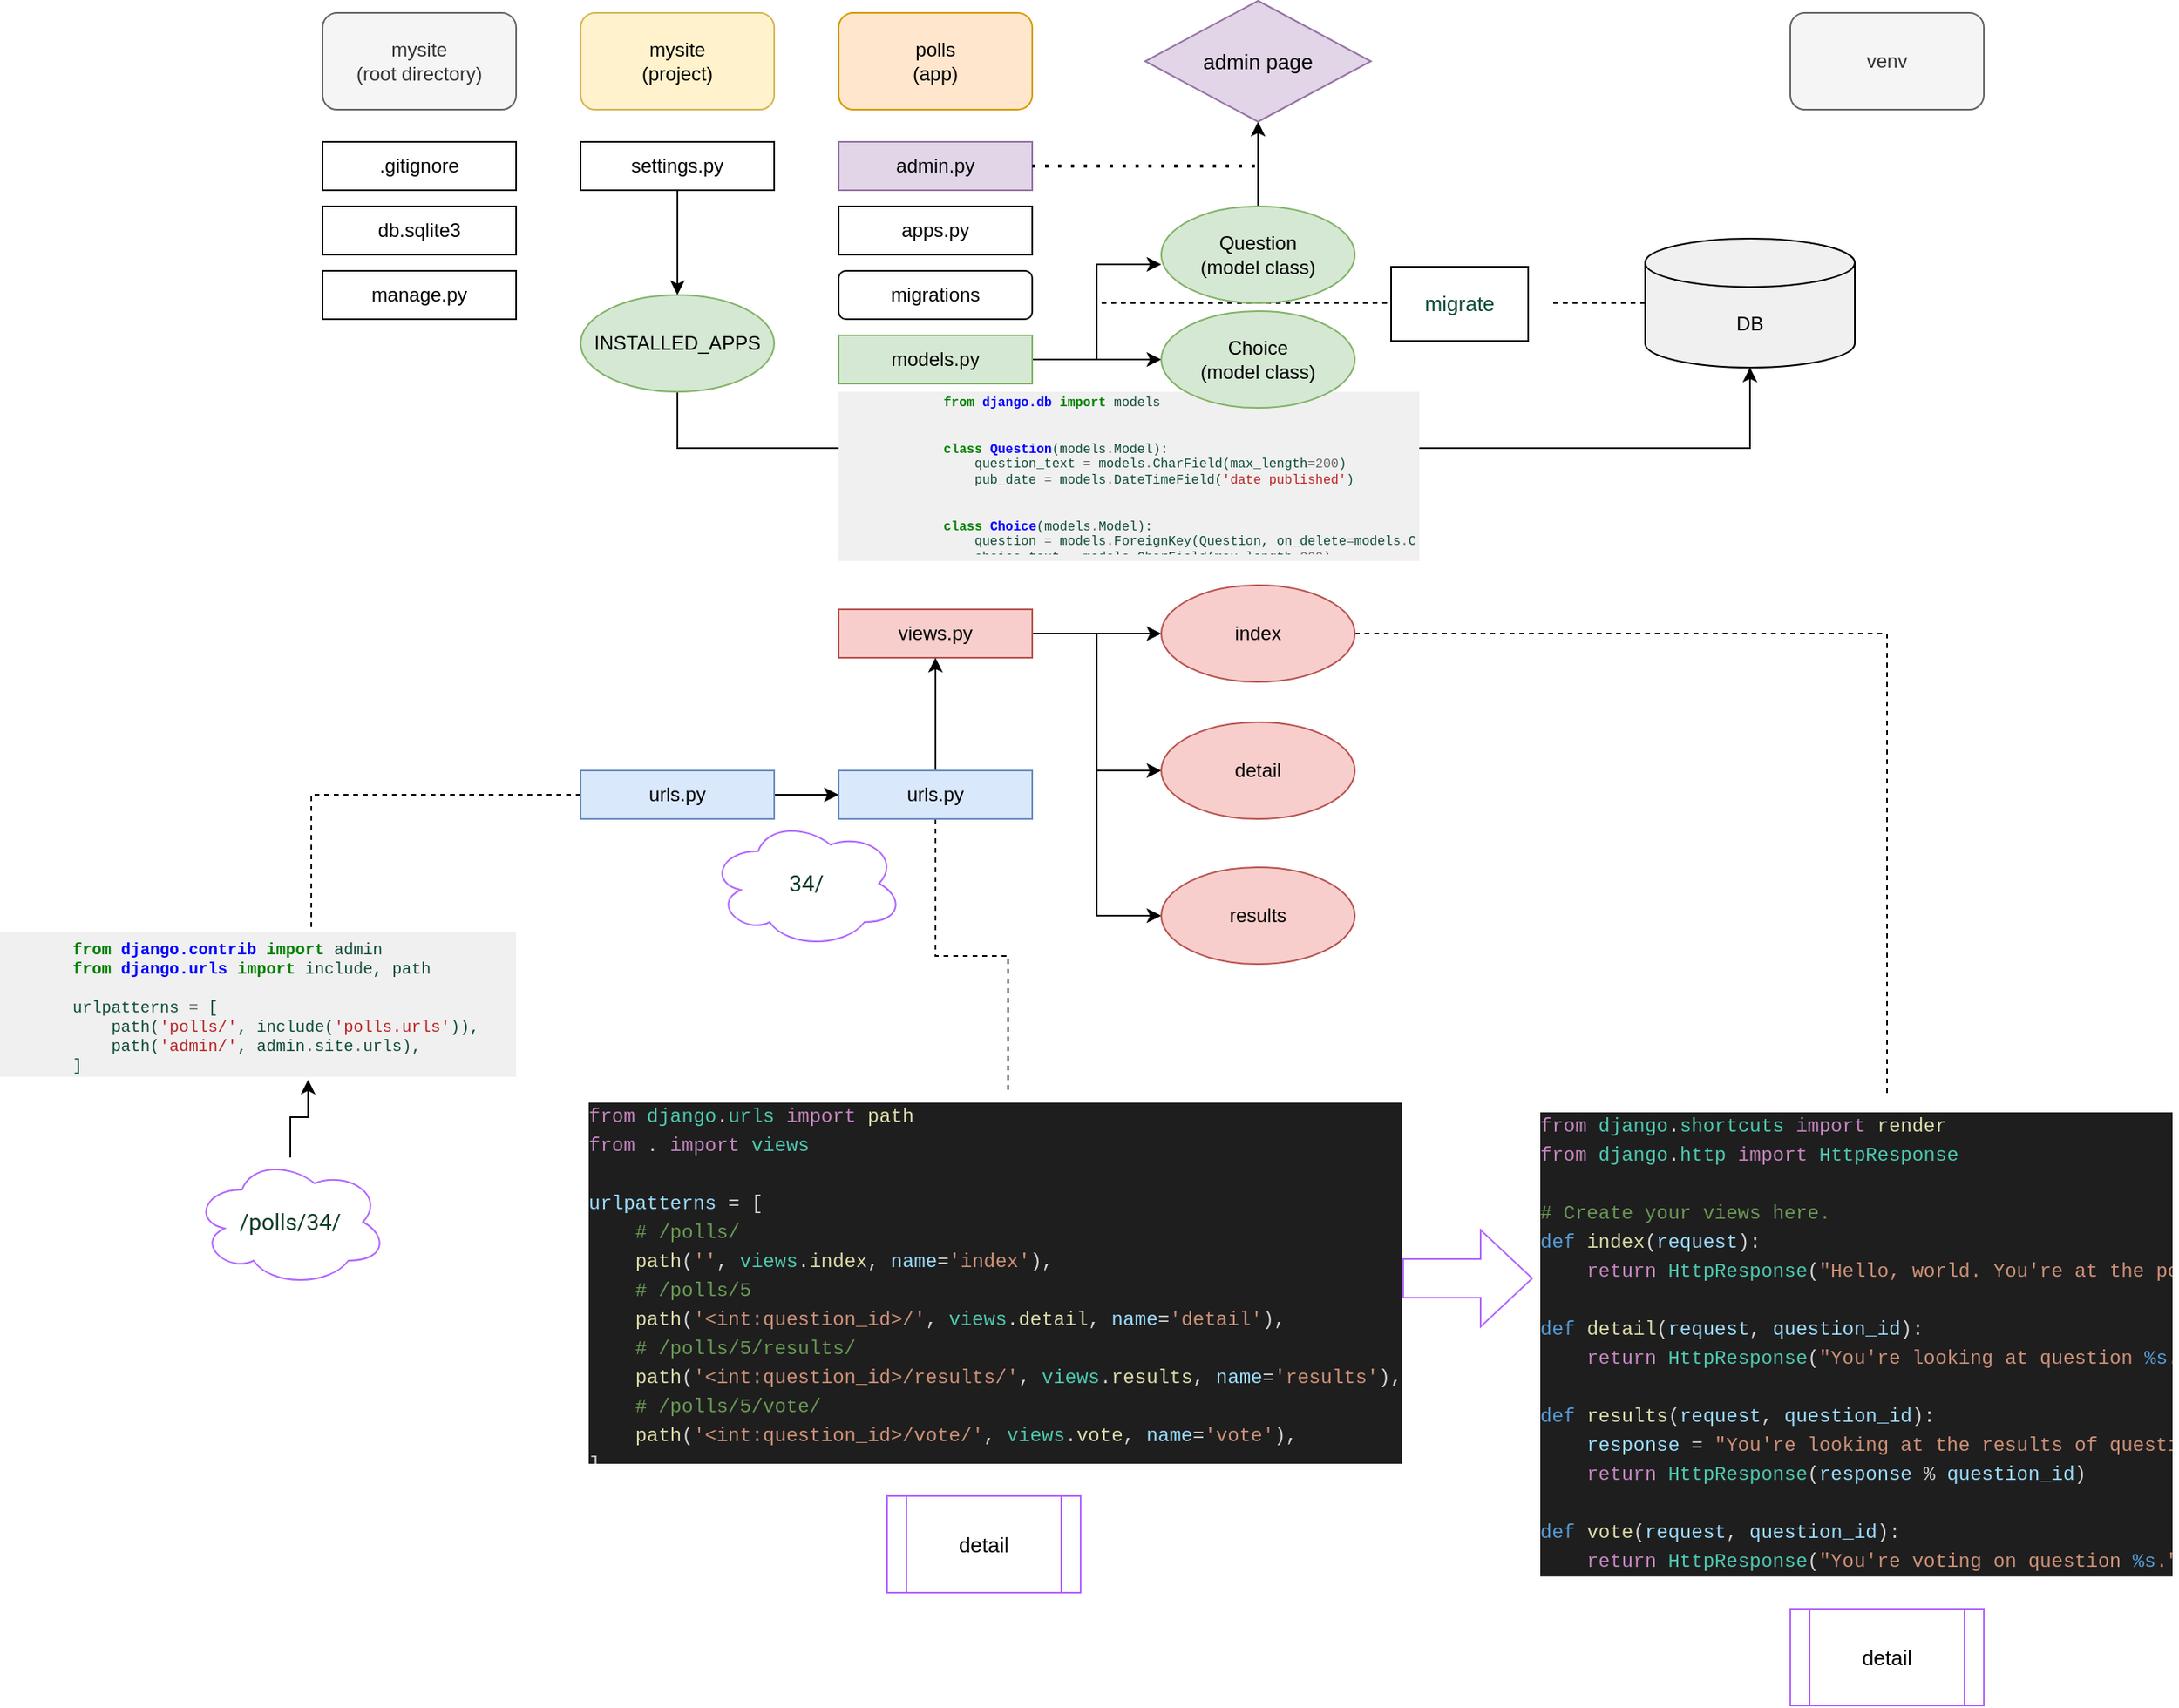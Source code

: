 <mxfile version="15.0.6" type="device"><diagram id="5Y-TuCIRkv6hMCjjfvMP" name="Page-1"><mxGraphModel dx="1869" dy="765" grid="1" gridSize="10" guides="1" tooltips="1" connect="1" arrows="1" fold="1" page="1" pageScale="1" pageWidth="827" pageHeight="1169" math="0" shadow="0"><root><mxCell id="0"/><mxCell id="1" parent="0"/><mxCell id="mrNbtPXrURU2hSH1dkUF-2" value="mysite&lt;br&gt;(project)" style="rounded=1;whiteSpace=wrap;html=1;fillColor=#fff2cc;strokeColor=#d6b656;" parent="1" vertex="1"><mxGeometry x="200" y="40" width="120" height="60" as="geometry"/></mxCell><mxCell id="mrNbtPXrURU2hSH1dkUF-3" value="mysite&lt;br&gt;(root directory)" style="rounded=1;whiteSpace=wrap;html=1;fillColor=#f5f5f5;strokeColor=#666666;fontColor=#333333;" parent="1" vertex="1"><mxGeometry x="40" y="40" width="120" height="60" as="geometry"/></mxCell><mxCell id="mrNbtPXrURU2hSH1dkUF-4" value="polls&lt;br&gt;(app)" style="rounded=1;whiteSpace=wrap;html=1;fillColor=#ffe6cc;strokeColor=#d79b00;" parent="1" vertex="1"><mxGeometry x="360" y="40" width="120" height="60" as="geometry"/></mxCell><mxCell id="mrNbtPXrURU2hSH1dkUF-6" value=".gitignore" style="rounded=0;whiteSpace=wrap;html=1;" parent="1" vertex="1"><mxGeometry x="40" y="120" width="120" height="30" as="geometry"/></mxCell><mxCell id="mrNbtPXrURU2hSH1dkUF-10" value="db.sqlite3" style="rounded=0;whiteSpace=wrap;html=1;" parent="1" vertex="1"><mxGeometry x="40" y="160" width="120" height="30" as="geometry"/></mxCell><mxCell id="mrNbtPXrURU2hSH1dkUF-11" value="manage.py" style="rounded=0;whiteSpace=wrap;html=1;" parent="1" vertex="1"><mxGeometry x="40" y="200" width="120" height="30" as="geometry"/></mxCell><mxCell id="nq8Motgy_iEgFqAY7akt-18" value="" style="edgeStyle=orthogonalEdgeStyle;rounded=0;orthogonalLoop=1;jettySize=auto;html=1;" edge="1" parent="1" source="mrNbtPXrURU2hSH1dkUF-12" target="nq8Motgy_iEgFqAY7akt-17"><mxGeometry relative="1" as="geometry"/></mxCell><mxCell id="mrNbtPXrURU2hSH1dkUF-12" value="settings.py" style="rounded=0;whiteSpace=wrap;html=1;" parent="1" vertex="1"><mxGeometry x="200" y="120" width="120" height="30" as="geometry"/></mxCell><mxCell id="mrNbtPXrURU2hSH1dkUF-13" value="venv" style="rounded=1;whiteSpace=wrap;html=1;fillColor=#f5f5f5;strokeColor=#666666;fontColor=#333333;" parent="1" vertex="1"><mxGeometry x="950" y="40" width="120" height="60" as="geometry"/></mxCell><mxCell id="nq8Motgy_iEgFqAY7akt-3" style="edgeStyle=orthogonalEdgeStyle;rounded=0;orthogonalLoop=1;jettySize=auto;html=1;" edge="1" parent="1" source="mrNbtPXrURU2hSH1dkUF-14" target="mrNbtPXrURU2hSH1dkUF-24"><mxGeometry relative="1" as="geometry"><Array as="points"><mxPoint x="260" y="525"/></Array></mxGeometry></mxCell><mxCell id="nq8Motgy_iEgFqAY7akt-56" style="edgeStyle=orthogonalEdgeStyle;rounded=0;orthogonalLoop=1;jettySize=auto;html=1;entryX=0.603;entryY=-0.003;entryDx=0;entryDy=0;entryPerimeter=0;dashed=1;fontFamily=Helvetica;fontSize=13;endArrow=none;endFill=0;" edge="1" parent="1" source="mrNbtPXrURU2hSH1dkUF-14" target="nq8Motgy_iEgFqAY7akt-7"><mxGeometry relative="1" as="geometry"/></mxCell><mxCell id="mrNbtPXrURU2hSH1dkUF-14" value="urls.py" style="rounded=0;whiteSpace=wrap;html=1;fillColor=#dae8fc;strokeColor=#6c8ebf;" parent="1" vertex="1"><mxGeometry x="200" y="510" width="120" height="30" as="geometry"/></mxCell><mxCell id="nq8Motgy_iEgFqAY7akt-37" style="edgeStyle=orthogonalEdgeStyle;rounded=0;orthogonalLoop=1;jettySize=auto;html=1;entryX=0.5;entryY=1;entryDx=0;entryDy=0;fontFamily=Helvetica;fontSize=13;exitX=0.5;exitY=0;exitDx=0;exitDy=0;" edge="1" parent="1" source="nq8Motgy_iEgFqAY7akt-28" target="nq8Motgy_iEgFqAY7akt-33"><mxGeometry relative="1" as="geometry"/></mxCell><mxCell id="mrNbtPXrURU2hSH1dkUF-16" value="admin.py" style="rounded=0;whiteSpace=wrap;html=1;fillColor=#e1d5e7;strokeColor=#9673a6;" parent="1" vertex="1"><mxGeometry x="360" y="120" width="120" height="30" as="geometry"/></mxCell><mxCell id="mrNbtPXrURU2hSH1dkUF-17" value="apps.py" style="rounded=0;whiteSpace=wrap;html=1;" parent="1" vertex="1"><mxGeometry x="360" y="160" width="120" height="30" as="geometry"/></mxCell><mxCell id="mrNbtPXrURU2hSH1dkUF-19" value="migrations" style="rounded=1;whiteSpace=wrap;html=1;" parent="1" vertex="1"><mxGeometry x="360" y="200" width="120" height="30" as="geometry"/></mxCell><mxCell id="nq8Motgy_iEgFqAY7akt-31" value="" style="edgeStyle=orthogonalEdgeStyle;rounded=0;orthogonalLoop=1;jettySize=auto;html=1;fontFamily=Helvetica;fontSize=13;" edge="1" parent="1" source="mrNbtPXrURU2hSH1dkUF-20" target="nq8Motgy_iEgFqAY7akt-30"><mxGeometry relative="1" as="geometry"/></mxCell><mxCell id="nq8Motgy_iEgFqAY7akt-36" style="edgeStyle=orthogonalEdgeStyle;rounded=0;orthogonalLoop=1;jettySize=auto;html=1;fontFamily=Helvetica;fontSize=13;" edge="1" parent="1" source="mrNbtPXrURU2hSH1dkUF-20"><mxGeometry relative="1" as="geometry"><mxPoint x="560" y="196" as="targetPoint"/><Array as="points"><mxPoint x="520" y="255"/><mxPoint x="520" y="196"/></Array></mxGeometry></mxCell><mxCell id="nq8Motgy_iEgFqAY7akt-47" style="edgeStyle=orthogonalEdgeStyle;rounded=0;orthogonalLoop=1;jettySize=auto;html=1;fontFamily=Helvetica;fontSize=13;dashed=1;endArrow=none;endFill=0;" edge="1" parent="1" source="mrNbtPXrURU2hSH1dkUF-20"><mxGeometry relative="1" as="geometry"><mxPoint x="700" y="220" as="targetPoint"/><Array as="points"><mxPoint x="520" y="255"/><mxPoint x="520" y="220"/></Array></mxGeometry></mxCell><mxCell id="mrNbtPXrURU2hSH1dkUF-20" value="models.py" style="rounded=0;whiteSpace=wrap;html=1;fillColor=#d5e8d4;strokeColor=#82b366;" parent="1" vertex="1"><mxGeometry x="360" y="240" width="120" height="30" as="geometry"/></mxCell><mxCell id="nq8Motgy_iEgFqAY7akt-59" style="edgeStyle=orthogonalEdgeStyle;rounded=0;orthogonalLoop=1;jettySize=auto;html=1;entryX=0;entryY=0.5;entryDx=0;entryDy=0;fontFamily=Helvetica;fontSize=13;endArrow=classic;endFill=1;" edge="1" parent="1" source="mrNbtPXrURU2hSH1dkUF-21" target="nq8Motgy_iEgFqAY7akt-53"><mxGeometry relative="1" as="geometry"/></mxCell><mxCell id="nq8Motgy_iEgFqAY7akt-62" style="edgeStyle=orthogonalEdgeStyle;rounded=0;orthogonalLoop=1;jettySize=auto;html=1;entryX=0;entryY=0.5;entryDx=0;entryDy=0;fontFamily=Helvetica;fontSize=13;endArrow=classic;endFill=1;" edge="1" parent="1" source="mrNbtPXrURU2hSH1dkUF-21" target="nq8Motgy_iEgFqAY7akt-60"><mxGeometry relative="1" as="geometry"/></mxCell><mxCell id="nq8Motgy_iEgFqAY7akt-64" style="edgeStyle=orthogonalEdgeStyle;rounded=0;orthogonalLoop=1;jettySize=auto;html=1;entryX=0;entryY=0.5;entryDx=0;entryDy=0;fontFamily=Helvetica;fontSize=13;endArrow=classic;endFill=1;" edge="1" parent="1" source="mrNbtPXrURU2hSH1dkUF-21" target="nq8Motgy_iEgFqAY7akt-61"><mxGeometry relative="1" as="geometry"/></mxCell><mxCell id="mrNbtPXrURU2hSH1dkUF-21" value="views.py" style="rounded=0;whiteSpace=wrap;html=1;fillColor=#f8cecc;strokeColor=#b85450;" parent="1" vertex="1"><mxGeometry x="360" y="410" width="120" height="30" as="geometry"/></mxCell><mxCell id="nq8Motgy_iEgFqAY7akt-11" style="edgeStyle=orthogonalEdgeStyle;rounded=0;orthogonalLoop=1;jettySize=auto;html=1;entryX=0.5;entryY=1;entryDx=0;entryDy=0;" edge="1" parent="1" source="mrNbtPXrURU2hSH1dkUF-24" target="mrNbtPXrURU2hSH1dkUF-21"><mxGeometry relative="1" as="geometry"/></mxCell><mxCell id="nq8Motgy_iEgFqAY7akt-57" style="edgeStyle=orthogonalEdgeStyle;rounded=0;orthogonalLoop=1;jettySize=auto;html=1;entryX=0.5;entryY=0;entryDx=0;entryDy=0;dashed=1;fontFamily=Helvetica;fontSize=13;endArrow=none;endFill=0;" edge="1" parent="1" source="mrNbtPXrURU2hSH1dkUF-24" target="nq8Motgy_iEgFqAY7akt-6"><mxGeometry relative="1" as="geometry"/></mxCell><mxCell id="mrNbtPXrURU2hSH1dkUF-24" value="urls.py" style="rounded=0;whiteSpace=wrap;html=1;fillColor=#dae8fc;strokeColor=#6c8ebf;" parent="1" vertex="1"><mxGeometry x="360" y="510" width="120" height="30" as="geometry"/></mxCell><mxCell id="nq8Motgy_iEgFqAY7akt-6" value="&lt;h1&gt;&lt;pre style=&quot;font-family: &amp;#34;fira mono&amp;#34; , &amp;#34;consolas&amp;#34; , &amp;#34;menlo&amp;#34; , &amp;#34;monaco&amp;#34; , &amp;#34;courier new&amp;#34; , &amp;#34;courier&amp;#34; , monospace ; font-size: 10px ; overflow-wrap: break-word ; color: rgb(12 , 75 , 51) ; margin: 15px 20px ; font-weight: 400&quot;&gt;&lt;div style=&quot;color: rgb(212 , 212 , 212) ; background-color: rgb(30 , 30 , 30) ; font-family: &amp;#34;menlo&amp;#34; , &amp;#34;monaco&amp;#34; , &amp;#34;courier new&amp;#34; , monospace ; font-size: 12px ; line-height: 18px&quot;&gt;&lt;div&gt;&lt;span style=&quot;color: #c586c0&quot;&gt;from&lt;/span&gt; &lt;span style=&quot;color: #4ec9b0&quot;&gt;django&lt;/span&gt;.&lt;span style=&quot;color: #4ec9b0&quot;&gt;urls&lt;/span&gt; &lt;span style=&quot;color: #c586c0&quot;&gt;import&lt;/span&gt; &lt;span style=&quot;color: #dcdcaa&quot;&gt;path&lt;/span&gt;&lt;/div&gt;&lt;div&gt;&lt;span style=&quot;color: #c586c0&quot;&gt;from&lt;/span&gt; . &lt;span style=&quot;color: #c586c0&quot;&gt;import&lt;/span&gt; &lt;span style=&quot;color: #4ec9b0&quot;&gt;views&lt;/span&gt;&lt;/div&gt;&lt;br&gt;&lt;div&gt;&lt;span style=&quot;color: #9cdcfe&quot;&gt;urlpatterns&lt;/span&gt; = [&lt;/div&gt;&lt;div&gt;    &lt;span style=&quot;color: #6a9955&quot;&gt;# /polls/&lt;/span&gt;&lt;/div&gt;&lt;div&gt;    &lt;span style=&quot;color: #dcdcaa&quot;&gt;path&lt;/span&gt;(&lt;span style=&quot;color: #ce9178&quot;&gt;''&lt;/span&gt;, &lt;span style=&quot;color: #4ec9b0&quot;&gt;views&lt;/span&gt;.&lt;span style=&quot;color: #dcdcaa&quot;&gt;index&lt;/span&gt;, &lt;span style=&quot;color: #9cdcfe&quot;&gt;name&lt;/span&gt;=&lt;span style=&quot;color: #ce9178&quot;&gt;'index'&lt;/span&gt;),&lt;/div&gt;&lt;div&gt;    &lt;span style=&quot;color: #6a9955&quot;&gt;# /polls/5&lt;/span&gt;&lt;/div&gt;&lt;div&gt;    &lt;span style=&quot;color: #dcdcaa&quot;&gt;path&lt;/span&gt;(&lt;span style=&quot;color: #ce9178&quot;&gt;'&amp;lt;int:question_id&amp;gt;/'&lt;/span&gt;, &lt;span style=&quot;color: #4ec9b0&quot;&gt;views&lt;/span&gt;.&lt;span style=&quot;color: #dcdcaa&quot;&gt;detail&lt;/span&gt;, &lt;span style=&quot;color: #9cdcfe&quot;&gt;name&lt;/span&gt;=&lt;span style=&quot;color: #ce9178&quot;&gt;'detail'&lt;/span&gt;),&lt;/div&gt;&lt;div&gt;    &lt;span style=&quot;color: #6a9955&quot;&gt;# /polls/5/results/&lt;/span&gt;&lt;/div&gt;&lt;div&gt;    &lt;span style=&quot;color: #dcdcaa&quot;&gt;path&lt;/span&gt;(&lt;span style=&quot;color: #ce9178&quot;&gt;'&amp;lt;int:question_id&amp;gt;/results/'&lt;/span&gt;, &lt;span style=&quot;color: #4ec9b0&quot;&gt;views&lt;/span&gt;.&lt;span style=&quot;color: #dcdcaa&quot;&gt;results&lt;/span&gt;, &lt;span style=&quot;color: #9cdcfe&quot;&gt;name&lt;/span&gt;=&lt;span style=&quot;color: #ce9178&quot;&gt;'results'&lt;/span&gt;),&lt;/div&gt;&lt;div&gt;    &lt;span style=&quot;color: #6a9955&quot;&gt;# /polls/5/vote/&lt;/span&gt;&lt;/div&gt;&lt;div&gt;    &lt;span style=&quot;color: #dcdcaa&quot;&gt;path&lt;/span&gt;(&lt;span style=&quot;color: #ce9178&quot;&gt;'&amp;lt;int:question_id&amp;gt;/vote/'&lt;/span&gt;, &lt;span style=&quot;color: #4ec9b0&quot;&gt;views&lt;/span&gt;.&lt;span style=&quot;color: #dcdcaa&quot;&gt;vote&lt;/span&gt;, &lt;span style=&quot;color: #9cdcfe&quot;&gt;name&lt;/span&gt;=&lt;span style=&quot;color: #ce9178&quot;&gt;'vote'&lt;/span&gt;),&lt;/div&gt;&lt;div&gt;]&lt;/div&gt;&lt;/div&gt;&lt;/pre&gt;&lt;/h1&gt;" style="text;html=1;strokeColor=none;spacing=5;spacingTop=-20;whiteSpace=wrap;overflow=hidden;rounded=0;fillColor=#ffffff;" vertex="1" parent="1"><mxGeometry x="180" y="710" width="570" height="230" as="geometry"/></mxCell><mxCell id="nq8Motgy_iEgFqAY7akt-7" value="&lt;h1&gt;&lt;pre style=&quot;font-family: &amp;#34;fira mono&amp;#34; , &amp;#34;consolas&amp;#34; , &amp;#34;menlo&amp;#34; , &amp;#34;monaco&amp;#34; , &amp;#34;courier new&amp;#34; , &amp;#34;courier&amp;#34; , monospace ; font-size: 10px ; overflow-wrap: break-word ; color: rgb(12 , 75 , 51) ; margin: 15px 20px ; font-weight: 400&quot;&gt;&lt;pre style=&quot;font-family: &amp;#34;fira mono&amp;#34; , &amp;#34;consolas&amp;#34; , &amp;#34;menlo&amp;#34; , &amp;#34;monaco&amp;#34; , &amp;#34;courier new&amp;#34; , &amp;#34;courier&amp;#34; , monospace ; overflow-wrap: break-word ; margin: 15px 20px&quot;&gt;&lt;span class=&quot;kn&quot; style=&quot;color: rgb(0 , 128 , 0) ; font-weight: bold&quot;&gt;from&lt;/span&gt; &lt;span class=&quot;nn&quot; style=&quot;color: rgb(0 , 0 , 255) ; font-weight: bold&quot;&gt;django.contrib&lt;/span&gt; &lt;span class=&quot;kn&quot; style=&quot;color: rgb(0 , 128 , 0) ; font-weight: bold&quot;&gt;import&lt;/span&gt; &lt;span class=&quot;n&quot;&gt;admin&lt;/span&gt;&lt;br/&gt;&lt;span class=&quot;kn&quot; style=&quot;color: rgb(0 , 128 , 0) ; font-weight: bold&quot;&gt;from&lt;/span&gt; &lt;span class=&quot;nn&quot; style=&quot;color: rgb(0 , 0 , 255) ; font-weight: bold&quot;&gt;django.urls&lt;/span&gt; &lt;span class=&quot;kn&quot; style=&quot;color: rgb(0 , 128 , 0) ; font-weight: bold&quot;&gt;import&lt;/span&gt; &lt;span class=&quot;n&quot;&gt;include&lt;/span&gt;&lt;span class=&quot;p&quot;&gt;,&lt;/span&gt; &lt;span class=&quot;n&quot;&gt;path&lt;/span&gt;&lt;br/&gt;&lt;br/&gt;&lt;span class=&quot;n&quot;&gt;urlpatterns&lt;/span&gt; &lt;span class=&quot;o&quot; style=&quot;color: rgb(102 , 102 , 102)&quot;&gt;=&lt;/span&gt; &lt;span class=&quot;p&quot;&gt;[&lt;/span&gt;&lt;br/&gt;    &lt;span class=&quot;n&quot;&gt;path&lt;/span&gt;&lt;span class=&quot;p&quot;&gt;(&lt;/span&gt;&lt;span class=&quot;s1&quot; style=&quot;color: rgb(186 , 33 , 33)&quot;&gt;'polls/'&lt;/span&gt;&lt;span class=&quot;p&quot;&gt;,&lt;/span&gt; &lt;span class=&quot;n&quot;&gt;include&lt;/span&gt;&lt;span class=&quot;p&quot;&gt;(&lt;/span&gt;&lt;span class=&quot;s1&quot; style=&quot;color: rgb(186 , 33 , 33)&quot;&gt;'polls.urls'&lt;/span&gt;&lt;span class=&quot;p&quot;&gt;)),&lt;/span&gt;&lt;br/&gt;    &lt;span class=&quot;n&quot;&gt;path&lt;/span&gt;&lt;span class=&quot;p&quot;&gt;(&lt;/span&gt;&lt;span class=&quot;s1&quot; style=&quot;color: rgb(186 , 33 , 33)&quot;&gt;'admin/'&lt;/span&gt;&lt;span class=&quot;p&quot;&gt;,&lt;/span&gt; &lt;span class=&quot;n&quot;&gt;admin&lt;/span&gt;&lt;span class=&quot;o&quot; style=&quot;color: rgb(102 , 102 , 102)&quot;&gt;.&lt;/span&gt;&lt;span class=&quot;n&quot;&gt;site&lt;/span&gt;&lt;span class=&quot;o&quot; style=&quot;color: rgb(102 , 102 , 102)&quot;&gt;.&lt;/span&gt;&lt;span class=&quot;n&quot;&gt;urls&lt;/span&gt;&lt;span class=&quot;p&quot;&gt;),&lt;/span&gt;&lt;br/&gt;&lt;span class=&quot;p&quot;&gt;]&lt;/span&gt;&lt;/pre&gt;&lt;/pre&gt;&lt;/h1&gt;" style="text;html=1;strokeColor=none;spacing=5;spacingTop=-20;whiteSpace=wrap;overflow=hidden;rounded=0;fillColor=#F0F0F0;" vertex="1" parent="1"><mxGeometry x="-160" y="610" width="320" height="90" as="geometry"/></mxCell><mxCell id="nq8Motgy_iEgFqAY7akt-55" style="edgeStyle=orthogonalEdgeStyle;rounded=0;orthogonalLoop=1;jettySize=auto;html=1;dashed=1;fontFamily=Helvetica;fontSize=13;endArrow=none;endFill=0;" edge="1" parent="1" source="nq8Motgy_iEgFqAY7akt-8"><mxGeometry relative="1" as="geometry"><mxPoint x="480" y="425" as="targetPoint"/><Array as="points"><mxPoint x="1010" y="425"/></Array></mxGeometry></mxCell><mxCell id="nq8Motgy_iEgFqAY7akt-8" value="&lt;h1&gt;&lt;pre style=&quot;overflow-wrap: break-word ; margin: 15px 20px ; font-weight: 400 ; font-size: 8px ; font-family: &amp;#34;fira mono&amp;#34; , &amp;#34;consolas&amp;#34; , &amp;#34;menlo&amp;#34; , &amp;#34;monaco&amp;#34; , &amp;#34;courier new&amp;#34; , &amp;#34;courier&amp;#34; , monospace ; color: rgb(12 , 75 , 51)&quot;&gt;&lt;pre style=&quot;font-family: &amp;#34;fira mono&amp;#34; , &amp;#34;consolas&amp;#34; , &amp;#34;menlo&amp;#34; , &amp;#34;monaco&amp;#34; , &amp;#34;courier new&amp;#34; , &amp;#34;courier&amp;#34; , monospace ; overflow-wrap: break-word ; margin: 15px 20px ; font-size: 9px&quot;&gt;&lt;div style=&quot;color: rgb(212 , 212 , 212) ; background-color: rgb(30 , 30 , 30) ; font-family: &amp;#34;menlo&amp;#34; , &amp;#34;monaco&amp;#34; , &amp;#34;courier new&amp;#34; , monospace ; line-height: 18px&quot;&gt;&lt;div style=&quot;font-family: &amp;#34;menlo&amp;#34; , &amp;#34;monaco&amp;#34; , &amp;#34;courier new&amp;#34; , monospace ; font-size: 12px ; line-height: 18px&quot;&gt;&lt;div&gt;&lt;span style=&quot;color: #c586c0&quot;&gt;from&lt;/span&gt; &lt;span style=&quot;color: #4ec9b0&quot;&gt;django&lt;/span&gt;.&lt;span style=&quot;color: #4ec9b0&quot;&gt;shortcuts&lt;/span&gt; &lt;span style=&quot;color: #c586c0&quot;&gt;import&lt;/span&gt; &lt;span style=&quot;color: #dcdcaa&quot;&gt;render&lt;/span&gt;&lt;/div&gt;&lt;div&gt;&lt;span style=&quot;color: #c586c0&quot;&gt;from&lt;/span&gt; &lt;span style=&quot;color: #4ec9b0&quot;&gt;django&lt;/span&gt;.&lt;span style=&quot;color: #4ec9b0&quot;&gt;http&lt;/span&gt; &lt;span style=&quot;color: #c586c0&quot;&gt;import&lt;/span&gt; &lt;span style=&quot;color: #4ec9b0&quot;&gt;HttpResponse&lt;/span&gt;&lt;/div&gt;&lt;br&gt;&lt;div&gt;&lt;span style=&quot;color: #6a9955&quot;&gt;# Create your views here.&lt;/span&gt;&lt;/div&gt;&lt;div&gt;&lt;span style=&quot;color: #569cd6&quot;&gt;def&lt;/span&gt; &lt;span style=&quot;color: #dcdcaa&quot;&gt;index&lt;/span&gt;(&lt;span style=&quot;color: #9cdcfe&quot;&gt;request&lt;/span&gt;):&lt;/div&gt;&lt;div&gt;    &lt;span style=&quot;color: #c586c0&quot;&gt;return&lt;/span&gt; &lt;span style=&quot;color: #4ec9b0&quot;&gt;HttpResponse&lt;/span&gt;(&lt;span style=&quot;color: #ce9178&quot;&gt;&quot;Hello, world. You're at the polls index.&quot;&lt;/span&gt;)&lt;/div&gt;&lt;br&gt;&lt;div&gt;&lt;span style=&quot;color: #569cd6&quot;&gt;def&lt;/span&gt; &lt;span style=&quot;color: #dcdcaa&quot;&gt;detail&lt;/span&gt;(&lt;span style=&quot;color: #9cdcfe&quot;&gt;request&lt;/span&gt;, &lt;span style=&quot;color: #9cdcfe&quot;&gt;question_id&lt;/span&gt;):&lt;/div&gt;&lt;div&gt;    &lt;span style=&quot;color: #c586c0&quot;&gt;return&lt;/span&gt; &lt;span style=&quot;color: #4ec9b0&quot;&gt;HttpResponse&lt;/span&gt;(&lt;span style=&quot;color: #ce9178&quot;&gt;&quot;You're looking at question &lt;/span&gt;&lt;span style=&quot;color: #569cd6&quot;&gt;%s&lt;/span&gt;&lt;span style=&quot;color: #ce9178&quot;&gt;.&quot;&lt;/span&gt; % &lt;span style=&quot;color: #9cdcfe&quot;&gt;question_id&lt;/span&gt;)&lt;/div&gt;&lt;br&gt;&lt;div&gt;&lt;span style=&quot;color: #569cd6&quot;&gt;def&lt;/span&gt; &lt;span style=&quot;color: #dcdcaa&quot;&gt;results&lt;/span&gt;(&lt;span style=&quot;color: #9cdcfe&quot;&gt;request&lt;/span&gt;, &lt;span style=&quot;color: #9cdcfe&quot;&gt;question_id&lt;/span&gt;):&lt;/div&gt;&lt;div&gt;    &lt;span style=&quot;color: #9cdcfe&quot;&gt;response&lt;/span&gt; = &lt;span style=&quot;color: #ce9178&quot;&gt;&quot;You're looking at the results of question &lt;/span&gt;&lt;span style=&quot;color: #569cd6&quot;&gt;%s&lt;/span&gt;&lt;span style=&quot;color: #ce9178&quot;&gt;.&quot;&lt;/span&gt;&lt;/div&gt;&lt;div&gt;    &lt;span style=&quot;color: #c586c0&quot;&gt;return&lt;/span&gt; &lt;span style=&quot;color: #4ec9b0&quot;&gt;HttpResponse&lt;/span&gt;(&lt;span style=&quot;color: #9cdcfe&quot;&gt;response&lt;/span&gt; % &lt;span style=&quot;color: #9cdcfe&quot;&gt;question_id&lt;/span&gt;)&lt;/div&gt;&lt;br&gt;&lt;div&gt;&lt;span style=&quot;color: #569cd6&quot;&gt;def&lt;/span&gt; &lt;span style=&quot;color: #dcdcaa&quot;&gt;vote&lt;/span&gt;(&lt;span style=&quot;color: #9cdcfe&quot;&gt;request&lt;/span&gt;, &lt;span style=&quot;color: #9cdcfe&quot;&gt;question_id&lt;/span&gt;):&lt;/div&gt;&lt;div&gt;    &lt;span style=&quot;color: #c586c0&quot;&gt;return&lt;/span&gt; &lt;span style=&quot;color: #4ec9b0&quot;&gt;HttpResponse&lt;/span&gt;(&lt;span style=&quot;color: #ce9178&quot;&gt;&quot;You're voting on question &lt;/span&gt;&lt;span style=&quot;color: #569cd6&quot;&gt;%s&lt;/span&gt;&lt;span style=&quot;color: #ce9178&quot;&gt;.&quot;&lt;/span&gt; % &lt;span style=&quot;color: #9cdcfe&quot;&gt;question_id&lt;/span&gt;)&lt;/div&gt;&lt;/div&gt;&lt;/div&gt;&lt;/pre&gt;&lt;/pre&gt;&lt;/h1&gt;" style="text;html=1;strokeColor=none;spacing=5;spacingTop=-20;overflow=hidden;rounded=0;whiteSpace=wrap;verticalAlign=middle;align=left;imageAspect=1;fillColor=#ffffff;" vertex="1" parent="1"><mxGeometry x="750" y="710" width="440" height="330" as="geometry"/></mxCell><mxCell id="nq8Motgy_iEgFqAY7akt-22" style="edgeStyle=orthogonalEdgeStyle;rounded=0;orthogonalLoop=1;jettySize=auto;html=1;entryX=0.5;entryY=1;entryDx=0;entryDy=0;entryPerimeter=0;" edge="1" parent="1" source="nq8Motgy_iEgFqAY7akt-17" target="nq8Motgy_iEgFqAY7akt-19"><mxGeometry relative="1" as="geometry"><Array as="points"><mxPoint x="260" y="310"/><mxPoint x="925" y="310"/></Array></mxGeometry></mxCell><mxCell id="nq8Motgy_iEgFqAY7akt-17" value="&lt;span&gt;INSTALLED_APPS&lt;/span&gt;" style="ellipse;whiteSpace=wrap;html=1;rounded=0;fillColor=#d5e8d4;strokeColor=#82b366;" vertex="1" parent="1"><mxGeometry x="200" y="215" width="120" height="60" as="geometry"/></mxCell><mxCell id="nq8Motgy_iEgFqAY7akt-52" value="" style="edgeStyle=orthogonalEdgeStyle;rounded=0;orthogonalLoop=1;jettySize=auto;html=1;dashed=1;fontFamily=Helvetica;fontSize=13;endArrow=none;endFill=0;" edge="1" parent="1" source="nq8Motgy_iEgFqAY7akt-19" target="nq8Motgy_iEgFqAY7akt-23"><mxGeometry relative="1" as="geometry"/></mxCell><mxCell id="nq8Motgy_iEgFqAY7akt-19" value="DB" style="shape=cylinder3;whiteSpace=wrap;html=1;boundedLbl=1;backgroundOutline=1;size=15;rounded=0;fillColor=#F0F0F0;gradientColor=none;align=center;verticalAlign=middle;" vertex="1" parent="1"><mxGeometry x="860" y="180" width="130" height="80" as="geometry"/></mxCell><mxCell id="nq8Motgy_iEgFqAY7akt-23" value="&lt;div style=&quot;font-size: 13px; overflow-wrap: break-word; color: rgb(12, 75, 51); margin: 15px 20px; text-align: left;&quot;&gt;migrate&lt;/div&gt;" style="text;html=1;strokeColor=none;align=center;verticalAlign=middle;rounded=0;labelBorderColor=#000000;spacing=0;spacingTop=0;spacingLeft=0;fontSize=13;whiteSpace=wrap;spacingBottom=0;fontFamily=Helvetica;horizontal=1;" vertex="1" parent="1"><mxGeometry x="690" y="200" width="110" height="40" as="geometry"/></mxCell><mxCell id="nq8Motgy_iEgFqAY7akt-25" value="&lt;h1&gt;&lt;pre style=&quot;overflow-wrap: break-word ; margin: 15px 20px&quot;&gt;&lt;pre style=&quot;overflow-wrap: break-word ; margin: 15px 20px ; font-size: 8px&quot;&gt;&lt;pre style=&quot;font-family: &amp;#34;fira mono&amp;#34; , &amp;#34;consolas&amp;#34; , &amp;#34;menlo&amp;#34; , &amp;#34;monaco&amp;#34; , &amp;#34;courier new&amp;#34; , &amp;#34;courier&amp;#34; , monospace ; overflow-wrap: break-word ; color: rgb(12 , 75 , 51) ; margin: 15px 20px ; font-weight: 400&quot;&gt;&lt;span class=&quot;kn&quot; style=&quot;color: rgb(0 , 128 , 0) ; font-weight: bold&quot;&gt;from&lt;/span&gt; &lt;span class=&quot;nn&quot; style=&quot;color: rgb(0 , 0 , 255) ; font-weight: bold&quot;&gt;django.db&lt;/span&gt; &lt;span class=&quot;kn&quot; style=&quot;color: rgb(0 , 128 , 0) ; font-weight: bold&quot;&gt;import&lt;/span&gt; &lt;span class=&quot;n&quot;&gt;models&lt;/span&gt;&lt;br/&gt;&lt;br/&gt;&lt;br/&gt;&lt;span class=&quot;k&quot; style=&quot;color: rgb(0 , 128 , 0) ; font-weight: bold&quot;&gt;class&lt;/span&gt; &lt;span class=&quot;nc&quot; style=&quot;color: rgb(0 , 0 , 255) ; font-weight: bold&quot;&gt;Question&lt;/span&gt;&lt;span class=&quot;p&quot;&gt;(&lt;/span&gt;&lt;span class=&quot;n&quot;&gt;models&lt;/span&gt;&lt;span class=&quot;o&quot; style=&quot;color: rgb(102 , 102 , 102)&quot;&gt;.&lt;/span&gt;&lt;span class=&quot;n&quot;&gt;Model&lt;/span&gt;&lt;span class=&quot;p&quot;&gt;):&lt;/span&gt;&lt;br/&gt;    &lt;span class=&quot;n&quot;&gt;question_text&lt;/span&gt; &lt;span class=&quot;o&quot; style=&quot;color: rgb(102 , 102 , 102)&quot;&gt;=&lt;/span&gt; &lt;span class=&quot;n&quot;&gt;models&lt;/span&gt;&lt;span class=&quot;o&quot; style=&quot;color: rgb(102 , 102 , 102)&quot;&gt;.&lt;/span&gt;&lt;span class=&quot;n&quot;&gt;CharField&lt;/span&gt;&lt;span class=&quot;p&quot;&gt;(&lt;/span&gt;&lt;span class=&quot;n&quot;&gt;max_length&lt;/span&gt;&lt;span class=&quot;o&quot; style=&quot;color: rgb(102 , 102 , 102)&quot;&gt;=&lt;/span&gt;&lt;span class=&quot;mi&quot; style=&quot;color: rgb(102 , 102 , 102)&quot;&gt;200&lt;/span&gt;&lt;span class=&quot;p&quot;&gt;)&lt;/span&gt;&lt;br/&gt;    &lt;span class=&quot;n&quot;&gt;pub_date&lt;/span&gt; &lt;span class=&quot;o&quot; style=&quot;color: rgb(102 , 102 , 102)&quot;&gt;=&lt;/span&gt; &lt;span class=&quot;n&quot;&gt;models&lt;/span&gt;&lt;span class=&quot;o&quot; style=&quot;color: rgb(102 , 102 , 102)&quot;&gt;.&lt;/span&gt;&lt;span class=&quot;n&quot;&gt;DateTimeField&lt;/span&gt;&lt;span class=&quot;p&quot;&gt;(&lt;/span&gt;&lt;span class=&quot;s1&quot; style=&quot;color: rgb(186 , 33 , 33)&quot;&gt;'date published'&lt;/span&gt;&lt;span class=&quot;p&quot;&gt;)&lt;/span&gt;&lt;br/&gt;&lt;br/&gt;&lt;br/&gt;&lt;span class=&quot;k&quot; style=&quot;color: rgb(0 , 128 , 0) ; font-weight: bold&quot;&gt;class&lt;/span&gt; &lt;span class=&quot;nc&quot; style=&quot;color: rgb(0 , 0 , 255) ; font-weight: bold&quot;&gt;Choice&lt;/span&gt;&lt;span class=&quot;p&quot;&gt;(&lt;/span&gt;&lt;span class=&quot;n&quot;&gt;models&lt;/span&gt;&lt;span class=&quot;o&quot; style=&quot;color: rgb(102 , 102 , 102)&quot;&gt;.&lt;/span&gt;&lt;span class=&quot;n&quot;&gt;Model&lt;/span&gt;&lt;span class=&quot;p&quot;&gt;):&lt;/span&gt;&lt;br/&gt;    &lt;span class=&quot;n&quot;&gt;question&lt;/span&gt; &lt;span class=&quot;o&quot; style=&quot;color: rgb(102 , 102 , 102)&quot;&gt;=&lt;/span&gt; &lt;span class=&quot;n&quot;&gt;models&lt;/span&gt;&lt;span class=&quot;o&quot; style=&quot;color: rgb(102 , 102 , 102)&quot;&gt;.&lt;/span&gt;&lt;span class=&quot;n&quot;&gt;ForeignKey&lt;/span&gt;&lt;span class=&quot;p&quot;&gt;(&lt;/span&gt;&lt;span class=&quot;n&quot;&gt;Question&lt;/span&gt;&lt;span class=&quot;p&quot;&gt;,&lt;/span&gt; &lt;span class=&quot;n&quot;&gt;on_delete&lt;/span&gt;&lt;span class=&quot;o&quot; style=&quot;color: rgb(102 , 102 , 102)&quot;&gt;=&lt;/span&gt;&lt;span class=&quot;n&quot;&gt;models&lt;/span&gt;&lt;span class=&quot;o&quot; style=&quot;color: rgb(102 , 102 , 102)&quot;&gt;.&lt;/span&gt;&lt;span class=&quot;n&quot;&gt;CASCADE&lt;/span&gt;&lt;span class=&quot;p&quot;&gt;)&lt;/span&gt;&lt;br/&gt;    &lt;span class=&quot;n&quot;&gt;choice_text&lt;/span&gt; &lt;span class=&quot;o&quot; style=&quot;color: rgb(102 , 102 , 102)&quot;&gt;=&lt;/span&gt; &lt;span class=&quot;n&quot;&gt;models&lt;/span&gt;&lt;span class=&quot;o&quot; style=&quot;color: rgb(102 , 102 , 102)&quot;&gt;.&lt;/span&gt;&lt;span class=&quot;n&quot;&gt;CharField&lt;/span&gt;&lt;span class=&quot;p&quot;&gt;(&lt;/span&gt;&lt;span class=&quot;n&quot;&gt;max_length&lt;/span&gt;&lt;span class=&quot;o&quot; style=&quot;color: rgb(102 , 102 , 102)&quot;&gt;=&lt;/span&gt;&lt;span class=&quot;mi&quot; style=&quot;color: rgb(102 , 102 , 102)&quot;&gt;200&lt;/span&gt;&lt;span class=&quot;p&quot;&gt;)&lt;/span&gt;&lt;br/&gt;    &lt;span class=&quot;n&quot;&gt;votes&lt;/span&gt; &lt;span class=&quot;o&quot; style=&quot;color: rgb(102 , 102 , 102)&quot;&gt;=&lt;/span&gt; &lt;span class=&quot;n&quot;&gt;models&lt;/span&gt;&lt;span class=&quot;o&quot; style=&quot;color: rgb(102 , 102 , 102)&quot;&gt;.&lt;/span&gt;&lt;span class=&quot;n&quot;&gt;IntegerField&lt;/span&gt;&lt;span class=&quot;p&quot;&gt;(&lt;/span&gt;&lt;span class=&quot;n&quot;&gt;default&lt;/span&gt;&lt;span class=&quot;o&quot; style=&quot;color: rgb(102 , 102 , 102)&quot;&gt;=&lt;/span&gt;&lt;span class=&quot;mi&quot; style=&quot;color: rgb(102 , 102 , 102)&quot;&gt;0&lt;/span&gt;&lt;span class=&quot;p&quot;&gt;)&lt;/span&gt;&lt;/pre&gt;&lt;/pre&gt;&lt;/pre&gt;&lt;/h1&gt;" style="text;html=1;strokeColor=none;spacing=5;spacingTop=-20;overflow=hidden;rounded=0;fillColor=#F0F0F0;whiteSpace=wrap;verticalAlign=middle;align=left;imageAspect=1;" vertex="1" parent="1"><mxGeometry x="360" y="275" width="360" height="105" as="geometry"/></mxCell><mxCell id="nq8Motgy_iEgFqAY7akt-28" value="Question&lt;br&gt;(model class)" style="ellipse;whiteSpace=wrap;html=1;rounded=0;strokeColor=#82b366;fillColor=#d5e8d4;" vertex="1" parent="1"><mxGeometry x="560" y="160" width="120" height="60" as="geometry"/></mxCell><mxCell id="nq8Motgy_iEgFqAY7akt-30" value="Choice&lt;br&gt;(model class)" style="ellipse;whiteSpace=wrap;html=1;rounded=0;strokeColor=#82b366;fillColor=#d5e8d4;" vertex="1" parent="1"><mxGeometry x="560" y="225" width="120" height="60" as="geometry"/></mxCell><mxCell id="nq8Motgy_iEgFqAY7akt-33" value="admin page" style="rhombus;whiteSpace=wrap;html=1;rounded=0;fontFamily=Helvetica;fontSize=13;fillColor=#e1d5e7;align=center;verticalAlign=middle;strokeColor=#9673a6;" vertex="1" parent="1"><mxGeometry x="550" y="32.5" width="140" height="75" as="geometry"/></mxCell><mxCell id="nq8Motgy_iEgFqAY7akt-39" value="" style="endArrow=none;dashed=1;html=1;dashPattern=1 3;strokeWidth=2;fontFamily=Helvetica;fontSize=13;exitX=1;exitY=0.5;exitDx=0;exitDy=0;" edge="1" parent="1" source="mrNbtPXrURU2hSH1dkUF-16"><mxGeometry width="50" height="50" relative="1" as="geometry"><mxPoint x="720" y="420" as="sourcePoint"/><mxPoint x="620" y="135" as="targetPoint"/></mxGeometry></mxCell><mxCell id="nq8Motgy_iEgFqAY7akt-53" value="index" style="ellipse;whiteSpace=wrap;html=1;rounded=0;strokeColor=#b85450;fillColor=#f8cecc;" vertex="1" parent="1"><mxGeometry x="560" y="395" width="120" height="60" as="geometry"/></mxCell><mxCell id="nq8Motgy_iEgFqAY7akt-60" value="detail" style="ellipse;whiteSpace=wrap;html=1;rounded=0;strokeColor=#b85450;fillColor=#f8cecc;" vertex="1" parent="1"><mxGeometry x="560" y="480" width="120" height="60" as="geometry"/></mxCell><mxCell id="nq8Motgy_iEgFqAY7akt-61" value="results" style="ellipse;whiteSpace=wrap;html=1;rounded=0;strokeColor=#b85450;fillColor=#f8cecc;" vertex="1" parent="1"><mxGeometry x="560" y="570" width="120" height="60" as="geometry"/></mxCell><mxCell id="nq8Motgy_iEgFqAY7akt-71" style="edgeStyle=orthogonalEdgeStyle;rounded=0;orthogonalLoop=1;jettySize=auto;html=1;entryX=0.597;entryY=1.019;entryDx=0;entryDy=0;entryPerimeter=0;fontFamily=Helvetica;fontSize=13;endArrow=classic;endFill=1;" edge="1" parent="1" source="nq8Motgy_iEgFqAY7akt-66" target="nq8Motgy_iEgFqAY7akt-7"><mxGeometry relative="1" as="geometry"/></mxCell><mxCell id="nq8Motgy_iEgFqAY7akt-66" value="&lt;span style=&quot;color: rgb(12 , 60 , 38) ; font-family: &amp;#34;roboto&amp;#34; , &amp;#34;corbel&amp;#34; , &amp;#34;avenir&amp;#34; , &amp;#34;lucida grande&amp;#34; , &amp;#34;lucida sans&amp;#34; , sans-serif ; font-size: 14px ; background-color: rgb(255 , 255 , 255)&quot;&gt;/polls/34/&lt;/span&gt;" style="ellipse;shape=cloud;whiteSpace=wrap;html=1;rounded=0;fontFamily=Helvetica;fontSize=13;gradientColor=none;align=center;verticalAlign=middle;strokeColor=#B266FF;" vertex="1" parent="1"><mxGeometry x="-40" y="750" width="120" height="80" as="geometry"/></mxCell><mxCell id="nq8Motgy_iEgFqAY7akt-72" value="&lt;span style=&quot;color: rgb(12 , 60 , 38) ; font-family: &amp;#34;roboto&amp;#34; , &amp;#34;corbel&amp;#34; , &amp;#34;avenir&amp;#34; , &amp;#34;lucida grande&amp;#34; , &amp;#34;lucida sans&amp;#34; , sans-serif ; font-size: 14px ; background-color: rgb(255 , 255 , 255)&quot;&gt;34/&lt;/span&gt;" style="ellipse;shape=cloud;whiteSpace=wrap;html=1;rounded=0;fontFamily=Helvetica;fontSize=13;gradientColor=none;align=center;verticalAlign=middle;strokeColor=#B266FF;" vertex="1" parent="1"><mxGeometry x="280" y="540" width="120" height="80" as="geometry"/></mxCell><mxCell id="nq8Motgy_iEgFqAY7akt-75" value="detail" style="shape=process;whiteSpace=wrap;html=1;backgroundOutline=1;rounded=0;fontFamily=Helvetica;fontSize=13;strokeColor=#B266FF;fillColor=#ffffff;gradientColor=none;align=center;verticalAlign=middle;" vertex="1" parent="1"><mxGeometry x="390" y="960" width="120" height="60" as="geometry"/></mxCell><mxCell id="nq8Motgy_iEgFqAY7akt-76" value="detail" style="shape=process;whiteSpace=wrap;html=1;backgroundOutline=1;rounded=0;fontFamily=Helvetica;fontSize=13;strokeColor=#B266FF;fillColor=#ffffff;gradientColor=none;align=center;verticalAlign=middle;" vertex="1" parent="1"><mxGeometry x="950" y="1030" width="120" height="60" as="geometry"/></mxCell><mxCell id="nq8Motgy_iEgFqAY7akt-77" value="" style="shape=singleArrow;whiteSpace=wrap;html=1;arrowWidth=0.4;arrowSize=0.4;rounded=0;fontFamily=Helvetica;fontSize=13;strokeColor=#B266FF;fillColor=#ffffff;gradientColor=none;align=center;verticalAlign=middle;" vertex="1" parent="1"><mxGeometry x="710" y="795" width="80" height="60" as="geometry"/></mxCell></root></mxGraphModel></diagram></mxfile>